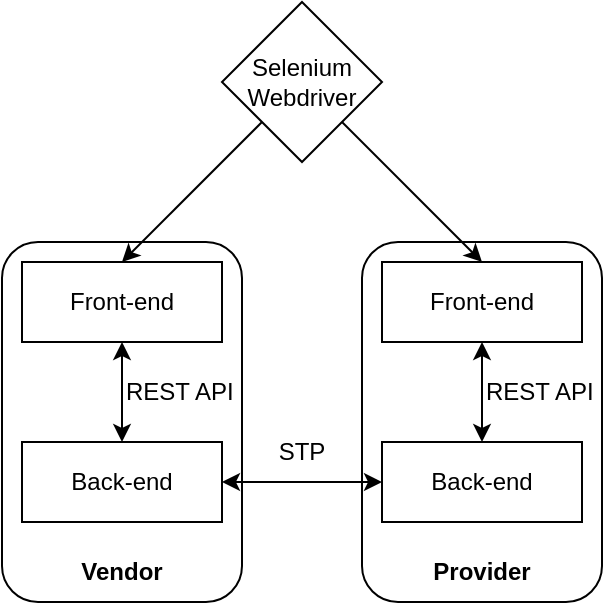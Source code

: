 <mxfile>
    <diagram id="jlLZze1qXwqrbweaIBLT" name="Page-1">
        <mxGraphModel dx="1295" dy="448" grid="1" gridSize="10" guides="1" tooltips="1" connect="1" arrows="1" fold="1" page="1" pageScale="1" pageWidth="850" pageHeight="1100" math="0" shadow="0">
            <root>
                <mxCell id="0"/>
                <mxCell id="1" parent="0"/>
                <mxCell id="16" value="" style="rounded=1;whiteSpace=wrap;html=1;" vertex="1" parent="1">
                    <mxGeometry x="330" y="190" width="120" height="180" as="geometry"/>
                </mxCell>
                <mxCell id="15" value="" style="rounded=1;whiteSpace=wrap;html=1;" vertex="1" parent="1">
                    <mxGeometry x="150" y="190" width="120" height="180" as="geometry"/>
                </mxCell>
                <mxCell id="2" value="Back-end" style="rounded=0;whiteSpace=wrap;html=1;" vertex="1" parent="1">
                    <mxGeometry x="160" y="290" width="100" height="40" as="geometry"/>
                </mxCell>
                <mxCell id="3" value="Front-end" style="rounded=0;whiteSpace=wrap;html=1;" vertex="1" parent="1">
                    <mxGeometry x="160" y="200" width="100" height="40" as="geometry"/>
                </mxCell>
                <mxCell id="4" value="Front-end" style="rounded=0;whiteSpace=wrap;html=1;" vertex="1" parent="1">
                    <mxGeometry x="340" y="200" width="100" height="40" as="geometry"/>
                </mxCell>
                <mxCell id="5" value="Back-end" style="rounded=0;whiteSpace=wrap;html=1;" vertex="1" parent="1">
                    <mxGeometry x="340" y="290" width="100" height="40" as="geometry"/>
                </mxCell>
                <mxCell id="6" value="" style="endArrow=classic;startArrow=classic;html=1;entryX=0.5;entryY=1;entryDx=0;entryDy=0;exitX=0.5;exitY=0;exitDx=0;exitDy=0;" edge="1" parent="1" source="2" target="3">
                    <mxGeometry width="50" height="50" relative="1" as="geometry">
                        <mxPoint x="690" y="430" as="sourcePoint"/>
                        <mxPoint x="740" y="380" as="targetPoint"/>
                    </mxGeometry>
                </mxCell>
                <mxCell id="7" value="REST API" style="text;html=1;strokeColor=none;fillColor=none;align=left;verticalAlign=middle;whiteSpace=wrap;rounded=0;" vertex="1" parent="1">
                    <mxGeometry x="210" y="250" width="60" height="30" as="geometry"/>
                </mxCell>
                <mxCell id="8" value="" style="endArrow=classic;startArrow=classic;html=1;entryX=0.5;entryY=1;entryDx=0;entryDy=0;exitX=0.5;exitY=0;exitDx=0;exitDy=0;" edge="1" parent="1" source="5" target="4">
                    <mxGeometry width="50" height="50" relative="1" as="geometry">
                        <mxPoint x="450" y="290" as="sourcePoint"/>
                        <mxPoint x="450" y="240" as="targetPoint"/>
                    </mxGeometry>
                </mxCell>
                <mxCell id="9" value="REST API" style="text;html=1;strokeColor=none;fillColor=none;align=left;verticalAlign=middle;whiteSpace=wrap;rounded=0;" vertex="1" parent="1">
                    <mxGeometry x="390" y="250" width="60" height="30" as="geometry"/>
                </mxCell>
                <mxCell id="10" value="" style="endArrow=classic;startArrow=classic;html=1;entryX=0;entryY=0.5;entryDx=0;entryDy=0;exitX=1;exitY=0.5;exitDx=0;exitDy=0;" edge="1" parent="1" source="2" target="5">
                    <mxGeometry width="50" height="50" relative="1" as="geometry">
                        <mxPoint x="320" y="420" as="sourcePoint"/>
                        <mxPoint x="370" y="370" as="targetPoint"/>
                    </mxGeometry>
                </mxCell>
                <mxCell id="11" value="STP" style="text;html=1;strokeColor=none;fillColor=none;align=center;verticalAlign=middle;whiteSpace=wrap;rounded=0;" vertex="1" parent="1">
                    <mxGeometry x="270" y="280" width="60" height="30" as="geometry"/>
                </mxCell>
                <mxCell id="13" style="edgeStyle=none;html=1;exitX=0;exitY=1;exitDx=0;exitDy=0;entryX=0.5;entryY=0;entryDx=0;entryDy=0;" edge="1" parent="1" source="12" target="3">
                    <mxGeometry relative="1" as="geometry"/>
                </mxCell>
                <mxCell id="14" style="edgeStyle=none;html=1;exitX=1;exitY=1;exitDx=0;exitDy=0;entryX=0.5;entryY=0;entryDx=0;entryDy=0;" edge="1" parent="1" source="12" target="4">
                    <mxGeometry relative="1" as="geometry"/>
                </mxCell>
                <mxCell id="12" value="Selenium&lt;br&gt;Webdriver" style="rhombus;whiteSpace=wrap;html=1;" vertex="1" parent="1">
                    <mxGeometry x="260" y="70" width="80" height="80" as="geometry"/>
                </mxCell>
                <mxCell id="17" value="&lt;b&gt;Vendor&lt;/b&gt;" style="text;html=1;strokeColor=none;fillColor=none;align=center;verticalAlign=middle;whiteSpace=wrap;rounded=0;" vertex="1" parent="1">
                    <mxGeometry x="180" y="340" width="60" height="30" as="geometry"/>
                </mxCell>
                <mxCell id="18" value="&lt;b&gt;Provider&lt;/b&gt;" style="text;html=1;strokeColor=none;fillColor=none;align=center;verticalAlign=middle;whiteSpace=wrap;rounded=0;" vertex="1" parent="1">
                    <mxGeometry x="360" y="340" width="60" height="30" as="geometry"/>
                </mxCell>
            </root>
        </mxGraphModel>
    </diagram>
</mxfile>